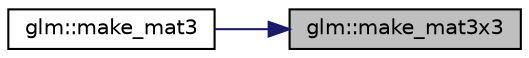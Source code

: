 digraph "glm::make_mat3x3"
{
 // LATEX_PDF_SIZE
  edge [fontname="Helvetica",fontsize="10",labelfontname="Helvetica",labelfontsize="10"];
  node [fontname="Helvetica",fontsize="10",shape=record];
  rankdir="RL";
  Node1 [label="glm::make_mat3x3",height=0.2,width=0.4,color="black", fillcolor="grey75", style="filled", fontcolor="black",tooltip=" "];
  Node1 -> Node2 [dir="back",color="midnightblue",fontsize="10",style="solid",fontname="Helvetica"];
  Node2 [label="glm::make_mat3",height=0.2,width=0.4,color="black", fillcolor="white", style="filled",URL="$group__gtc__type__ptr.html#gac2bc10c519ffc8db9e24f325f23787ea",tooltip=" "];
}
